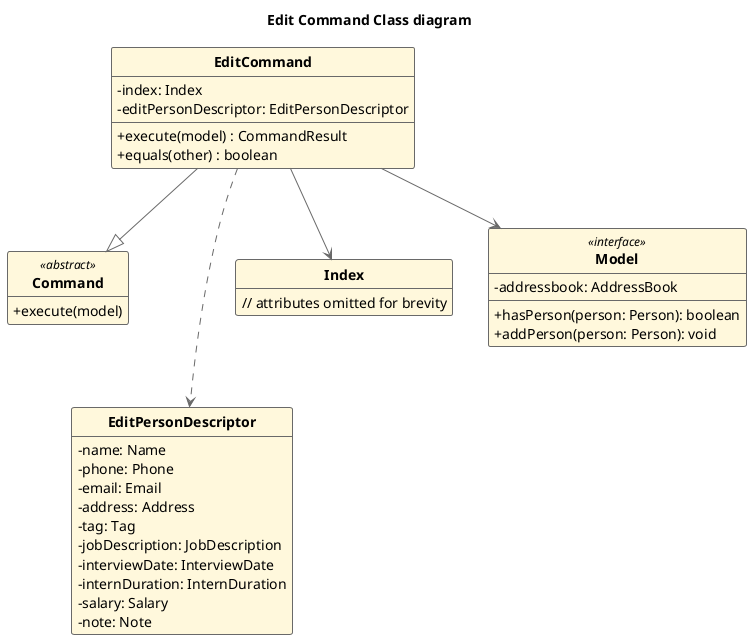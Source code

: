 @startuml

hide empty attributes
hide empty methods
hide circle

skinparam shadowing false
skinparam classFontStyle Bold
skinparam ActivityBackgroundColor Silver
skinparam ActivityBorderColor DimGray

skinparam classAttributeIconSize 0

skinparam class {
    BackgroundColor Cornsilk
    ArrowColor DimGray
    BorderThickness 1
    BorderColor DimGray
}

title "Edit Command Class diagram"

class "EditCommand" as Object\EditCommand {
     - index: Index
     - editPersonDescriptor: EditPersonDescriptor
     + execute(model) : CommandResult
     + equals(other) : boolean
}

class "Command" as Object\Command <<abstract>> {
    + execute(model)
}

class "EditPersonDescriptor" as Object\EditPersonDescriptor {
    - name: Name
    - phone: Phone
    - email: Email
    - address: Address
    - tag: Tag
    - jobDescription: JobDescription
    - interviewDate: InterviewDate
    - internDuration: InternDuration
    - salary: Salary
    - note: Note
}

class "Index" as Object\Index {
    // attributes omitted for brevity
}

class "Model" as Object\Model <<interface>> {
    - addressbook: AddressBook
    + hasPerson(person: Person): boolean
    + addPerson(person: Person): void
}

Object\EditCommand --> Object\Model
Object\EditCommand ...> Object\EditPersonDescriptor
Object\EditCommand --|> Object\Command
Object\EditCommand --> Object\Index

@enduml
